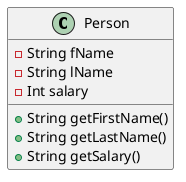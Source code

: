 @startuml

class Person {
    -String fName
    -String lName
    -Int salary
    +String getFirstName()
    +String getLastName()
    +String getSalary()
}
@enduml